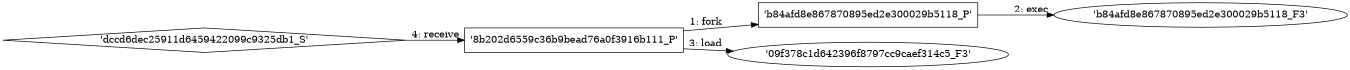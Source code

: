 digraph "D:\Learning\Paper\apt\基于CTI的攻击预警\Dataset\攻击图\ASGfromALLCTI\Threat Advisory Cyclops Blink.dot" {
rankdir="LR"
size="9"
fixedsize="false"
splines="true"
nodesep=0.3
ranksep=0
fontsize=10
overlap="scalexy"
engine= "neato"
	"'8b202d6559c36b9bead76a0f3916b111_P'" [node_type=Process shape=box]
	"'b84afd8e867870895ed2e300029b5118_P'" [node_type=Process shape=box]
	"'8b202d6559c36b9bead76a0f3916b111_P'" -> "'b84afd8e867870895ed2e300029b5118_P'" [label="1: fork"]
	"'b84afd8e867870895ed2e300029b5118_P'" [node_type=Process shape=box]
	"'b84afd8e867870895ed2e300029b5118_F3'" [node_type=File shape=ellipse]
	"'b84afd8e867870895ed2e300029b5118_P'" -> "'b84afd8e867870895ed2e300029b5118_F3'" [label="2: exec"]
	"'09f378c1d642396f8797cc9caef314c5_F3'" [node_type=file shape=ellipse]
	"'8b202d6559c36b9bead76a0f3916b111_P'" [node_type=Process shape=box]
	"'8b202d6559c36b9bead76a0f3916b111_P'" -> "'09f378c1d642396f8797cc9caef314c5_F3'" [label="3: load"]
	"'8b202d6559c36b9bead76a0f3916b111_P'" [node_type=Process shape=box]
	"'dccd6dec25911d6459422099c9325db1_S'" [node_type=Socket shape=diamond]
	"'dccd6dec25911d6459422099c9325db1_S'" -> "'8b202d6559c36b9bead76a0f3916b111_P'" [label="4: receive"]
}
